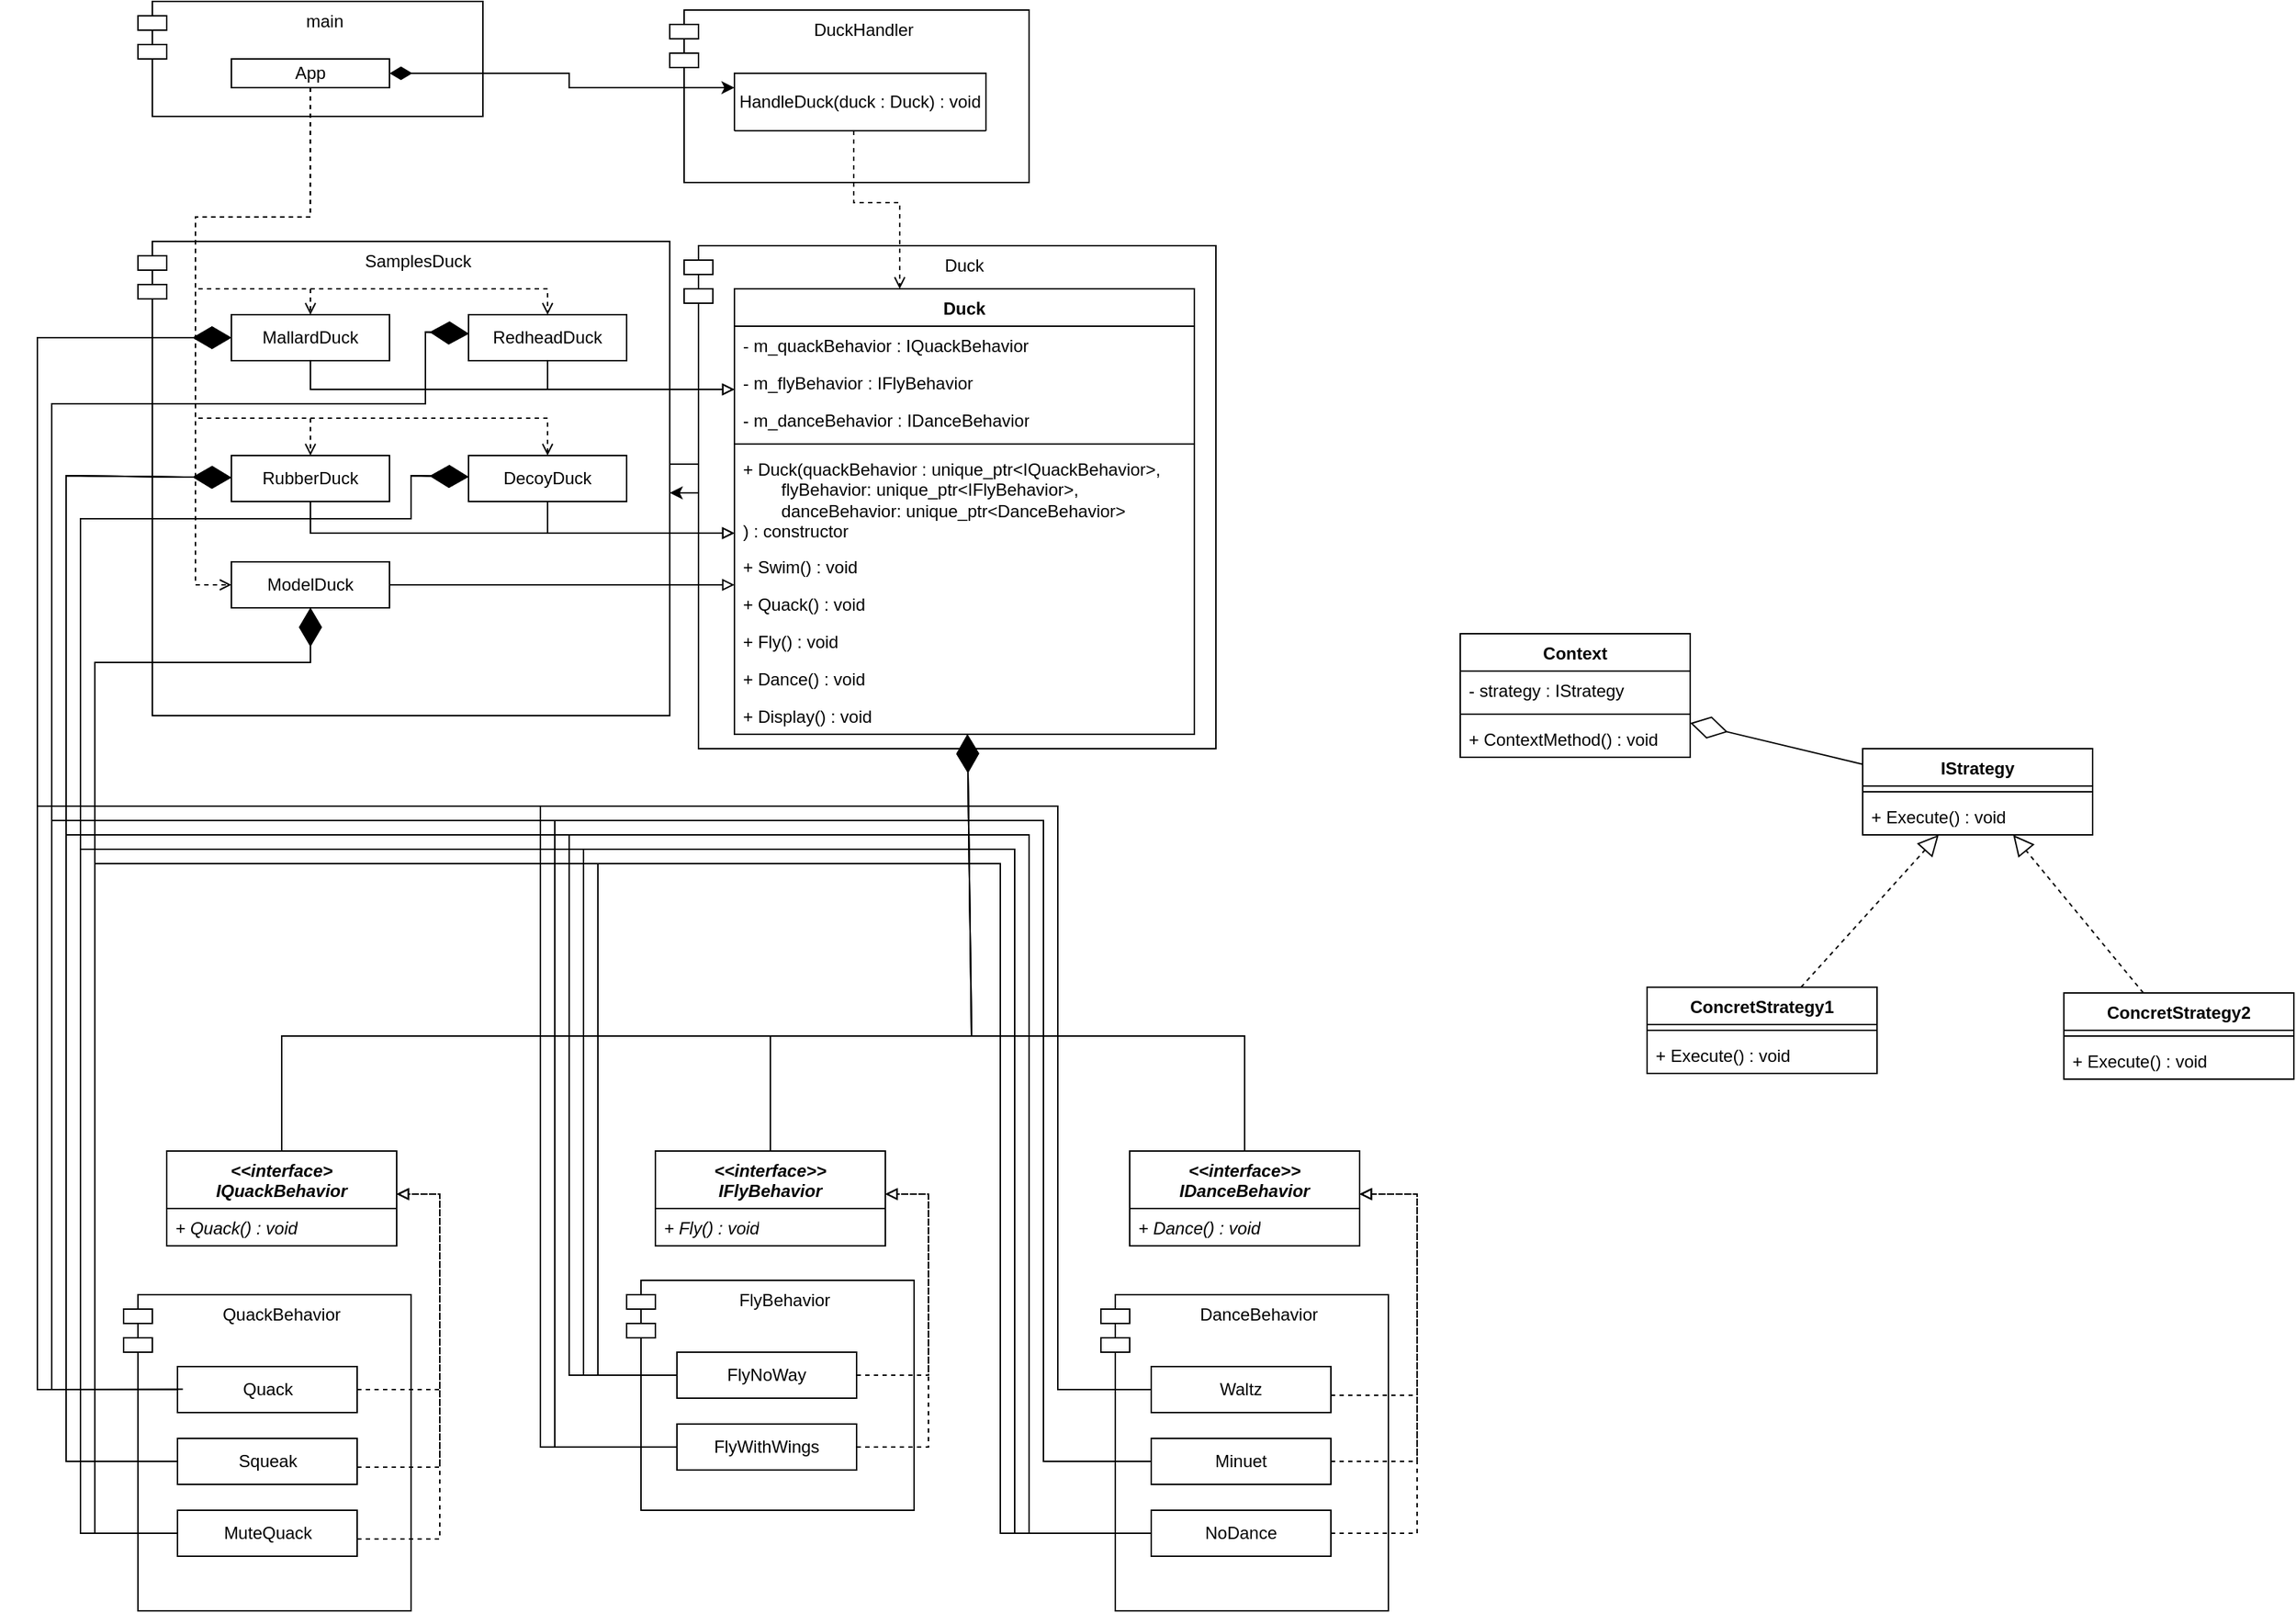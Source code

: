 <mxfile version="24.7.12">
  <diagram id="C5RBs43oDa-KdzZeNtuy" name="Page-1">
    <mxGraphModel dx="2845" dy="1078" grid="1" gridSize="10" guides="1" tooltips="1" connect="1" arrows="1" fold="1" page="1" pageScale="1" pageWidth="827" pageHeight="1169" math="0" shadow="0">
      <root>
        <mxCell id="WIyWlLk6GJQsqaUBKTNV-0" />
        <mxCell id="WIyWlLk6GJQsqaUBKTNV-1" parent="WIyWlLk6GJQsqaUBKTNV-0" />
        <mxCell id="3LsAdrbxMUr_38dIZ2-f-0" value="SamplesDuck" style="shape=module;align=left;spacingLeft=20;align=center;verticalAlign=top;whiteSpace=wrap;html=1;" parent="WIyWlLk6GJQsqaUBKTNV-1" vertex="1">
          <mxGeometry x="40" y="207" width="370" height="330" as="geometry" />
        </mxCell>
        <mxCell id="QlOkIQeldyx6gdsehzbM-0" value="main" style="shape=module;align=left;spacingLeft=20;align=center;verticalAlign=top;whiteSpace=wrap;html=1;" parent="WIyWlLk6GJQsqaUBKTNV-1" vertex="1">
          <mxGeometry x="40" y="40" width="240" height="80" as="geometry" />
        </mxCell>
        <mxCell id="QlOkIQeldyx6gdsehzbM-1" value="App" style="html=1;whiteSpace=wrap;" parent="WIyWlLk6GJQsqaUBKTNV-1" vertex="1">
          <mxGeometry x="105" y="80" width="110" height="20" as="geometry" />
        </mxCell>
        <mxCell id="QlOkIQeldyx6gdsehzbM-2" value="DuckHandler" style="shape=module;align=left;spacingLeft=20;align=center;verticalAlign=top;whiteSpace=wrap;html=1;" parent="WIyWlLk6GJQsqaUBKTNV-1" vertex="1">
          <mxGeometry x="410" y="46" width="250" height="120" as="geometry" />
        </mxCell>
        <mxCell id="QlOkIQeldyx6gdsehzbM-4" value="&lt;span style=&quot;text-align: left;&quot;&gt;HandleDuck(duck : Duck) : void&lt;/span&gt;" style="swimlane;fontStyle=0;childLayout=stackLayout;horizontal=1;startSize=50;fillColor=none;horizontalStack=0;resizeParent=1;resizeParentMax=0;resizeLast=0;collapsible=1;marginBottom=0;whiteSpace=wrap;html=1;" parent="WIyWlLk6GJQsqaUBKTNV-1" vertex="1">
          <mxGeometry x="455" y="90" width="175" height="40" as="geometry" />
        </mxCell>
        <mxCell id="QlOkIQeldyx6gdsehzbM-8" style="edgeStyle=orthogonalEdgeStyle;rounded=0;orthogonalLoop=1;jettySize=auto;html=1;entryX=0;entryY=0.25;entryDx=0;entryDy=0;startArrow=diamondThin;startFill=1;strokeWidth=1;startSize=13;" parent="WIyWlLk6GJQsqaUBKTNV-1" source="QlOkIQeldyx6gdsehzbM-1" target="QlOkIQeldyx6gdsehzbM-4" edge="1">
          <mxGeometry relative="1" as="geometry" />
        </mxCell>
        <mxCell id="QlOkIQeldyx6gdsehzbM-9" value="Duck" style="shape=module;align=left;spacingLeft=20;align=center;verticalAlign=top;whiteSpace=wrap;html=1;" parent="WIyWlLk6GJQsqaUBKTNV-1" vertex="1">
          <mxGeometry x="420" y="210" width="370" height="350" as="geometry" />
        </mxCell>
        <mxCell id="QlOkIQeldyx6gdsehzbM-10" value="Duck" style="swimlane;fontStyle=1;align=center;verticalAlign=top;childLayout=stackLayout;horizontal=1;startSize=26;horizontalStack=0;resizeParent=1;resizeParentMax=0;resizeLast=0;collapsible=1;marginBottom=0;whiteSpace=wrap;html=1;" parent="WIyWlLk6GJQsqaUBKTNV-1" vertex="1">
          <mxGeometry x="455" y="240" width="320" height="310" as="geometry" />
        </mxCell>
        <mxCell id="QlOkIQeldyx6gdsehzbM-11" value="- m_quack&lt;span style=&quot;text-align: center;&quot;&gt;Behavior : IQuackBehavior&lt;/span&gt;" style="text;strokeColor=none;fillColor=none;align=left;verticalAlign=top;spacingLeft=4;spacingRight=4;overflow=hidden;rotatable=0;points=[[0,0.5],[1,0.5]];portConstraint=eastwest;whiteSpace=wrap;html=1;" parent="QlOkIQeldyx6gdsehzbM-10" vertex="1">
          <mxGeometry y="26" width="320" height="26" as="geometry" />
        </mxCell>
        <mxCell id="QlOkIQeldyx6gdsehzbM-21" value="- m_fly&lt;span style=&quot;text-align: center;&quot;&gt;Behavior : IFlyBehavior&lt;/span&gt;" style="text;strokeColor=none;fillColor=none;align=left;verticalAlign=top;spacingLeft=4;spacingRight=4;overflow=hidden;rotatable=0;points=[[0,0.5],[1,0.5]];portConstraint=eastwest;whiteSpace=wrap;html=1;" parent="QlOkIQeldyx6gdsehzbM-10" vertex="1">
          <mxGeometry y="52" width="320" height="26" as="geometry" />
        </mxCell>
        <mxCell id="QlOkIQeldyx6gdsehzbM-22" value="- m_dance&lt;span style=&quot;text-align: center;&quot;&gt;Behavior : IDanceBehavior&lt;/span&gt;" style="text;strokeColor=none;fillColor=none;align=left;verticalAlign=top;spacingLeft=4;spacingRight=4;overflow=hidden;rotatable=0;points=[[0,0.5],[1,0.5]];portConstraint=eastwest;whiteSpace=wrap;html=1;" parent="QlOkIQeldyx6gdsehzbM-10" vertex="1">
          <mxGeometry y="78" width="320" height="26" as="geometry" />
        </mxCell>
        <mxCell id="QlOkIQeldyx6gdsehzbM-12" value="" style="line;strokeWidth=1;fillColor=none;align=left;verticalAlign=middle;spacingTop=-1;spacingLeft=3;spacingRight=3;rotatable=0;labelPosition=right;points=[];portConstraint=eastwest;strokeColor=inherit;" parent="QlOkIQeldyx6gdsehzbM-10" vertex="1">
          <mxGeometry y="104" width="320" height="8" as="geometry" />
        </mxCell>
        <mxCell id="QlOkIQeldyx6gdsehzbM-13" value="+ Duck(quackBehavior : unique_ptr&amp;lt;IQuackBehavior&amp;gt;,&lt;div&gt;&lt;span style=&quot;white-space: pre;&quot;&gt;&#x9;&lt;/span&gt;flyBehavior: unique_ptr&amp;lt;IFlyBehavior&amp;gt;,&lt;br&gt;&lt;/div&gt;&lt;div&gt;&lt;span style=&quot;white-space: pre;&quot;&gt;&#x9;&lt;/span&gt;danceBehavior: unique_ptr&amp;lt;DanceBehavior&amp;gt;&lt;br&gt;&lt;/div&gt;&lt;div&gt;) : constructor&lt;/div&gt;" style="text;strokeColor=none;fillColor=none;align=left;verticalAlign=top;spacingLeft=4;spacingRight=4;overflow=hidden;rotatable=0;points=[[0,0.5],[1,0.5]];portConstraint=eastwest;whiteSpace=wrap;html=1;" parent="QlOkIQeldyx6gdsehzbM-10" vertex="1">
          <mxGeometry y="112" width="320" height="68" as="geometry" />
        </mxCell>
        <mxCell id="QlOkIQeldyx6gdsehzbM-37" value="+ Swim() : void" style="text;strokeColor=none;fillColor=none;align=left;verticalAlign=top;spacingLeft=4;spacingRight=4;overflow=hidden;rotatable=0;points=[[0,0.5],[1,0.5]];portConstraint=eastwest;whiteSpace=wrap;html=1;" parent="QlOkIQeldyx6gdsehzbM-10" vertex="1">
          <mxGeometry y="180" width="320" height="26" as="geometry" />
        </mxCell>
        <mxCell id="QlOkIQeldyx6gdsehzbM-38" value="+ Quack() : void" style="text;strokeColor=none;fillColor=none;align=left;verticalAlign=top;spacingLeft=4;spacingRight=4;overflow=hidden;rotatable=0;points=[[0,0.5],[1,0.5]];portConstraint=eastwest;whiteSpace=wrap;html=1;" parent="QlOkIQeldyx6gdsehzbM-10" vertex="1">
          <mxGeometry y="206" width="320" height="26" as="geometry" />
        </mxCell>
        <mxCell id="QlOkIQeldyx6gdsehzbM-39" value="+ Fly() : void" style="text;strokeColor=none;fillColor=none;align=left;verticalAlign=top;spacingLeft=4;spacingRight=4;overflow=hidden;rotatable=0;points=[[0,0.5],[1,0.5]];portConstraint=eastwest;whiteSpace=wrap;html=1;" parent="QlOkIQeldyx6gdsehzbM-10" vertex="1">
          <mxGeometry y="232" width="320" height="26" as="geometry" />
        </mxCell>
        <mxCell id="QlOkIQeldyx6gdsehzbM-40" value="+ Dance() : void" style="text;strokeColor=none;fillColor=none;align=left;verticalAlign=top;spacingLeft=4;spacingRight=4;overflow=hidden;rotatable=0;points=[[0,0.5],[1,0.5]];portConstraint=eastwest;whiteSpace=wrap;html=1;" parent="QlOkIQeldyx6gdsehzbM-10" vertex="1">
          <mxGeometry y="258" width="320" height="26" as="geometry" />
        </mxCell>
        <mxCell id="lgIc2JTGFsaPqbrekX56-0" value="+ Display() : void" style="text;strokeColor=none;fillColor=none;align=left;verticalAlign=top;spacingLeft=4;spacingRight=4;overflow=hidden;rotatable=0;points=[[0,0.5],[1,0.5]];portConstraint=eastwest;whiteSpace=wrap;html=1;" parent="QlOkIQeldyx6gdsehzbM-10" vertex="1">
          <mxGeometry y="284" width="320" height="26" as="geometry" />
        </mxCell>
        <mxCell id="QlOkIQeldyx6gdsehzbM-15" value="&lt;div&gt;&lt;i&gt;&amp;lt;&amp;lt;interface&amp;gt;&lt;/i&gt;&lt;/div&gt;&lt;i&gt;IQuackBehavior&lt;/i&gt;" style="swimlane;fontStyle=1;align=center;verticalAlign=top;childLayout=stackLayout;horizontal=1;startSize=40;horizontalStack=0;resizeParent=1;resizeParentMax=0;resizeLast=0;collapsible=1;marginBottom=0;whiteSpace=wrap;html=1;" parent="WIyWlLk6GJQsqaUBKTNV-1" vertex="1">
          <mxGeometry x="60" y="840" width="160" height="66" as="geometry" />
        </mxCell>
        <mxCell id="QlOkIQeldyx6gdsehzbM-16" value="&lt;i&gt;+ Quack() : void&lt;/i&gt;" style="text;strokeColor=none;fillColor=none;align=left;verticalAlign=top;spacingLeft=4;spacingRight=4;overflow=hidden;rotatable=0;points=[[0,0.5],[1,0.5]];portConstraint=eastwest;whiteSpace=wrap;html=1;" parent="QlOkIQeldyx6gdsehzbM-15" vertex="1">
          <mxGeometry y="40" width="160" height="26" as="geometry" />
        </mxCell>
        <mxCell id="QlOkIQeldyx6gdsehzbM-17" value="&lt;div&gt;&lt;i&gt;&amp;lt;&amp;lt;interface&amp;gt;&amp;gt;&lt;/i&gt;&lt;/div&gt;&lt;i&gt;IFlyBehavior&lt;/i&gt;" style="swimlane;fontStyle=1;align=center;verticalAlign=top;childLayout=stackLayout;horizontal=1;startSize=40;horizontalStack=0;resizeParent=1;resizeParentMax=0;resizeLast=0;collapsible=1;marginBottom=0;whiteSpace=wrap;html=1;" parent="WIyWlLk6GJQsqaUBKTNV-1" vertex="1">
          <mxGeometry x="400" y="840" width="160" height="66" as="geometry" />
        </mxCell>
        <mxCell id="QlOkIQeldyx6gdsehzbM-18" value="&lt;i&gt;+ Fly() : void&lt;/i&gt;" style="text;strokeColor=none;fillColor=none;align=left;verticalAlign=top;spacingLeft=4;spacingRight=4;overflow=hidden;rotatable=0;points=[[0,0.5],[1,0.5]];portConstraint=eastwest;whiteSpace=wrap;html=1;" parent="QlOkIQeldyx6gdsehzbM-17" vertex="1">
          <mxGeometry y="40" width="160" height="26" as="geometry" />
        </mxCell>
        <mxCell id="QlOkIQeldyx6gdsehzbM-19" value="&lt;div&gt;&lt;i&gt;&amp;lt;&amp;lt;interface&amp;gt;&amp;gt;&lt;/i&gt;&lt;/div&gt;&lt;i&gt;IDance&lt;/i&gt;&lt;i&gt;Behavior&lt;/i&gt;" style="swimlane;fontStyle=1;align=center;verticalAlign=top;childLayout=stackLayout;horizontal=1;startSize=40;horizontalStack=0;resizeParent=1;resizeParentMax=0;resizeLast=0;collapsible=1;marginBottom=0;whiteSpace=wrap;html=1;" parent="WIyWlLk6GJQsqaUBKTNV-1" vertex="1">
          <mxGeometry x="730" y="840" width="160" height="66" as="geometry" />
        </mxCell>
        <mxCell id="QlOkIQeldyx6gdsehzbM-20" value="&lt;i&gt;+ Dance() : void&lt;/i&gt;" style="text;strokeColor=none;fillColor=none;align=left;verticalAlign=top;spacingLeft=4;spacingRight=4;overflow=hidden;rotatable=0;points=[[0,0.5],[1,0.5]];portConstraint=eastwest;whiteSpace=wrap;html=1;" parent="QlOkIQeldyx6gdsehzbM-19" vertex="1">
          <mxGeometry y="40" width="160" height="26" as="geometry" />
        </mxCell>
        <mxCell id="QlOkIQeldyx6gdsehzbM-23" style="edgeStyle=orthogonalEdgeStyle;rounded=0;orthogonalLoop=1;jettySize=auto;html=1;dashed=1;fontFamily=Helvetica;fontSize=13;endArrow=open;endFill=0;" parent="WIyWlLk6GJQsqaUBKTNV-1" source="QlOkIQeldyx6gdsehzbM-4" target="QlOkIQeldyx6gdsehzbM-10" edge="1">
          <mxGeometry relative="1" as="geometry">
            <Array as="points">
              <mxPoint x="538" y="180" />
              <mxPoint x="570" y="180" />
            </Array>
          </mxGeometry>
        </mxCell>
        <mxCell id="QlOkIQeldyx6gdsehzbM-61" style="edgeStyle=orthogonalEdgeStyle;rounded=0;orthogonalLoop=1;jettySize=auto;html=1;endArrow=block;endFill=0;" parent="WIyWlLk6GJQsqaUBKTNV-1" source="QlOkIQeldyx6gdsehzbM-46" target="QlOkIQeldyx6gdsehzbM-10" edge="1">
          <mxGeometry relative="1" as="geometry">
            <mxPoint x="160.029" y="300" as="sourcePoint" />
            <mxPoint x="455" y="320" as="targetPoint" />
            <Array as="points">
              <mxPoint x="160" y="310" />
            </Array>
          </mxGeometry>
        </mxCell>
        <mxCell id="QlOkIQeldyx6gdsehzbM-46" value="MallardDuck" style="html=1;whiteSpace=wrap;" parent="WIyWlLk6GJQsqaUBKTNV-1" vertex="1">
          <mxGeometry x="105" y="258" width="110" height="32" as="geometry" />
        </mxCell>
        <mxCell id="QlOkIQeldyx6gdsehzbM-47" value="RedheadDuck" style="html=1;whiteSpace=wrap;" parent="WIyWlLk6GJQsqaUBKTNV-1" vertex="1">
          <mxGeometry x="270" y="258" width="110" height="32" as="geometry" />
        </mxCell>
        <mxCell id="QlOkIQeldyx6gdsehzbM-48" value="RubberDuck" style="html=1;whiteSpace=wrap;" parent="WIyWlLk6GJQsqaUBKTNV-1" vertex="1">
          <mxGeometry x="105" y="356" width="110" height="32" as="geometry" />
        </mxCell>
        <mxCell id="QlOkIQeldyx6gdsehzbM-49" value="ModelDuck" style="html=1;whiteSpace=wrap;" parent="WIyWlLk6GJQsqaUBKTNV-1" vertex="1">
          <mxGeometry x="105" y="430" width="110" height="32" as="geometry" />
        </mxCell>
        <mxCell id="QlOkIQeldyx6gdsehzbM-50" value="DecoyDuck" style="html=1;whiteSpace=wrap;" parent="WIyWlLk6GJQsqaUBKTNV-1" vertex="1">
          <mxGeometry x="270" y="356" width="110" height="32" as="geometry" />
        </mxCell>
        <mxCell id="QlOkIQeldyx6gdsehzbM-56" style="edgeStyle=orthogonalEdgeStyle;rounded=0;orthogonalLoop=1;jettySize=auto;html=1;dashed=1;fontFamily=Helvetica;fontSize=13;endArrow=open;endFill=0;" parent="WIyWlLk6GJQsqaUBKTNV-1" source="QlOkIQeldyx6gdsehzbM-1" target="QlOkIQeldyx6gdsehzbM-46" edge="1">
          <mxGeometry relative="1" as="geometry">
            <mxPoint x="548" y="152" as="sourcePoint" />
            <mxPoint x="580" y="240" as="targetPoint" />
            <Array as="points">
              <mxPoint x="160" y="190" />
              <mxPoint x="80" y="190" />
              <mxPoint x="80" y="240" />
              <mxPoint x="160" y="240" />
            </Array>
          </mxGeometry>
        </mxCell>
        <mxCell id="QlOkIQeldyx6gdsehzbM-57" style="edgeStyle=orthogonalEdgeStyle;rounded=0;orthogonalLoop=1;jettySize=auto;html=1;dashed=1;fontFamily=Helvetica;fontSize=13;endArrow=open;endFill=0;" parent="WIyWlLk6GJQsqaUBKTNV-1" source="QlOkIQeldyx6gdsehzbM-1" target="QlOkIQeldyx6gdsehzbM-47" edge="1">
          <mxGeometry relative="1" as="geometry">
            <mxPoint x="182" y="110" as="sourcePoint" />
            <mxPoint x="170" y="268" as="targetPoint" />
            <Array as="points">
              <mxPoint x="160" y="190" />
              <mxPoint x="80" y="190" />
              <mxPoint x="80" y="240" />
              <mxPoint x="325" y="240" />
            </Array>
          </mxGeometry>
        </mxCell>
        <mxCell id="QlOkIQeldyx6gdsehzbM-58" style="edgeStyle=orthogonalEdgeStyle;rounded=0;orthogonalLoop=1;jettySize=auto;html=1;dashed=1;fontFamily=Helvetica;fontSize=13;endArrow=open;endFill=0;" parent="WIyWlLk6GJQsqaUBKTNV-1" target="QlOkIQeldyx6gdsehzbM-50" edge="1">
          <mxGeometry relative="1" as="geometry">
            <mxPoint x="159.97" y="100" as="sourcePoint" />
            <mxPoint x="324.97" y="258" as="targetPoint" />
            <Array as="points">
              <mxPoint x="160" y="190" />
              <mxPoint x="80" y="190" />
              <mxPoint x="80" y="330" />
              <mxPoint x="325" y="330" />
            </Array>
          </mxGeometry>
        </mxCell>
        <mxCell id="QlOkIQeldyx6gdsehzbM-59" style="edgeStyle=orthogonalEdgeStyle;rounded=0;orthogonalLoop=1;jettySize=auto;html=1;dashed=1;fontFamily=Helvetica;fontSize=13;endArrow=open;endFill=0;" parent="WIyWlLk6GJQsqaUBKTNV-1" target="QlOkIQeldyx6gdsehzbM-48" edge="1">
          <mxGeometry relative="1" as="geometry">
            <mxPoint x="159.94" y="100" as="sourcePoint" />
            <mxPoint x="324.97" y="370" as="targetPoint" />
            <Array as="points">
              <mxPoint x="160" y="190" />
              <mxPoint x="80" y="190" />
              <mxPoint x="80" y="330" />
              <mxPoint x="160" y="330" />
            </Array>
          </mxGeometry>
        </mxCell>
        <mxCell id="QlOkIQeldyx6gdsehzbM-60" style="edgeStyle=orthogonalEdgeStyle;rounded=0;orthogonalLoop=1;jettySize=auto;html=1;dashed=1;fontFamily=Helvetica;fontSize=13;endArrow=open;endFill=0;" parent="WIyWlLk6GJQsqaUBKTNV-1" target="QlOkIQeldyx6gdsehzbM-49" edge="1">
          <mxGeometry relative="1" as="geometry">
            <mxPoint x="159.94" y="100" as="sourcePoint" />
            <mxPoint x="324.97" y="370" as="targetPoint" />
            <Array as="points">
              <mxPoint x="160" y="190" />
              <mxPoint x="80" y="190" />
              <mxPoint x="80" y="446" />
            </Array>
          </mxGeometry>
        </mxCell>
        <mxCell id="QlOkIQeldyx6gdsehzbM-63" style="edgeStyle=orthogonalEdgeStyle;rounded=0;orthogonalLoop=1;jettySize=auto;html=1;endArrow=block;endFill=0;" parent="WIyWlLk6GJQsqaUBKTNV-1" source="QlOkIQeldyx6gdsehzbM-47" target="QlOkIQeldyx6gdsehzbM-10" edge="1">
          <mxGeometry relative="1" as="geometry">
            <mxPoint x="160" y="290" as="sourcePoint" />
            <mxPoint x="455" y="420" as="targetPoint" />
            <Array as="points">
              <mxPoint x="325" y="310" />
            </Array>
          </mxGeometry>
        </mxCell>
        <mxCell id="QlOkIQeldyx6gdsehzbM-64" style="edgeStyle=orthogonalEdgeStyle;rounded=0;orthogonalLoop=1;jettySize=auto;html=1;endArrow=block;endFill=0;" parent="WIyWlLk6GJQsqaUBKTNV-1" source="QlOkIQeldyx6gdsehzbM-48" target="QlOkIQeldyx6gdsehzbM-10" edge="1">
          <mxGeometry relative="1" as="geometry">
            <mxPoint x="325" y="290" as="sourcePoint" />
            <mxPoint x="455" y="420" as="targetPoint" />
            <Array as="points">
              <mxPoint x="160" y="410" />
            </Array>
          </mxGeometry>
        </mxCell>
        <mxCell id="QlOkIQeldyx6gdsehzbM-65" style="edgeStyle=orthogonalEdgeStyle;rounded=0;orthogonalLoop=1;jettySize=auto;html=1;endArrow=block;endFill=0;" parent="WIyWlLk6GJQsqaUBKTNV-1" source="QlOkIQeldyx6gdsehzbM-50" target="QlOkIQeldyx6gdsehzbM-10" edge="1">
          <mxGeometry relative="1" as="geometry">
            <mxPoint x="160" y="402" as="sourcePoint" />
            <mxPoint x="455" y="420" as="targetPoint" />
            <Array as="points">
              <mxPoint x="325" y="410" />
            </Array>
          </mxGeometry>
        </mxCell>
        <mxCell id="QlOkIQeldyx6gdsehzbM-66" style="edgeStyle=orthogonalEdgeStyle;rounded=0;orthogonalLoop=1;jettySize=auto;html=1;endArrow=block;endFill=0;" parent="WIyWlLk6GJQsqaUBKTNV-1" source="QlOkIQeldyx6gdsehzbM-49" target="QlOkIQeldyx6gdsehzbM-10" edge="1">
          <mxGeometry relative="1" as="geometry">
            <mxPoint x="170" y="412" as="sourcePoint" />
            <mxPoint x="465" y="430" as="targetPoint" />
            <Array as="points">
              <mxPoint x="330" y="446" />
              <mxPoint x="330" y="446" />
            </Array>
          </mxGeometry>
        </mxCell>
        <mxCell id="QlOkIQeldyx6gdsehzbM-67" value="QuaсkBehavior" style="shape=module;align=left;spacingLeft=20;align=center;verticalAlign=top;whiteSpace=wrap;html=1;" parent="WIyWlLk6GJQsqaUBKTNV-1" vertex="1">
          <mxGeometry x="30" y="940" width="200" height="220" as="geometry" />
        </mxCell>
        <mxCell id="QlOkIQeldyx6gdsehzbM-68" value="Quaсk" style="html=1;whiteSpace=wrap;" parent="WIyWlLk6GJQsqaUBKTNV-1" vertex="1">
          <mxGeometry x="67.5" y="990" width="125" height="32" as="geometry" />
        </mxCell>
        <mxCell id="QlOkIQeldyx6gdsehzbM-69" value="Squeak" style="html=1;whiteSpace=wrap;" parent="WIyWlLk6GJQsqaUBKTNV-1" vertex="1">
          <mxGeometry x="67.5" y="1040" width="125" height="32" as="geometry" />
        </mxCell>
        <mxCell id="QlOkIQeldyx6gdsehzbM-70" value="MuteQuack" style="html=1;whiteSpace=wrap;" parent="WIyWlLk6GJQsqaUBKTNV-1" vertex="1">
          <mxGeometry x="67.5" y="1090" width="125" height="32" as="geometry" />
        </mxCell>
        <mxCell id="QlOkIQeldyx6gdsehzbM-71" value="FlyBehavior" style="shape=module;align=left;spacingLeft=20;align=center;verticalAlign=top;whiteSpace=wrap;html=1;" parent="WIyWlLk6GJQsqaUBKTNV-1" vertex="1">
          <mxGeometry x="380" y="930" width="200" height="160" as="geometry" />
        </mxCell>
        <mxCell id="QlOkIQeldyx6gdsehzbM-72" value="FlyNoWay" style="html=1;whiteSpace=wrap;" parent="WIyWlLk6GJQsqaUBKTNV-1" vertex="1">
          <mxGeometry x="415" y="980" width="125" height="32" as="geometry" />
        </mxCell>
        <mxCell id="QlOkIQeldyx6gdsehzbM-73" value="FlyWithWings" style="html=1;whiteSpace=wrap;" parent="WIyWlLk6GJQsqaUBKTNV-1" vertex="1">
          <mxGeometry x="415" y="1030" width="125" height="32" as="geometry" />
        </mxCell>
        <mxCell id="QlOkIQeldyx6gdsehzbM-75" value="DanceBehavior" style="shape=module;align=left;spacingLeft=20;align=center;verticalAlign=top;whiteSpace=wrap;html=1;" parent="WIyWlLk6GJQsqaUBKTNV-1" vertex="1">
          <mxGeometry x="710" y="940" width="200" height="220" as="geometry" />
        </mxCell>
        <mxCell id="QlOkIQeldyx6gdsehzbM-76" value="Waltz" style="html=1;whiteSpace=wrap;" parent="WIyWlLk6GJQsqaUBKTNV-1" vertex="1">
          <mxGeometry x="745" y="990" width="125" height="32" as="geometry" />
        </mxCell>
        <mxCell id="QlOkIQeldyx6gdsehzbM-77" value="Minuet" style="html=1;whiteSpace=wrap;" parent="WIyWlLk6GJQsqaUBKTNV-1" vertex="1">
          <mxGeometry x="745" y="1040" width="125" height="32" as="geometry" />
        </mxCell>
        <mxCell id="QlOkIQeldyx6gdsehzbM-78" value="NoDance" style="html=1;whiteSpace=wrap;" parent="WIyWlLk6GJQsqaUBKTNV-1" vertex="1">
          <mxGeometry x="745" y="1090" width="125" height="32" as="geometry" />
        </mxCell>
        <mxCell id="QlOkIQeldyx6gdsehzbM-79" style="edgeStyle=orthogonalEdgeStyle;rounded=0;orthogonalLoop=1;jettySize=auto;html=1;endArrow=block;endFill=0;dashed=1;" parent="WIyWlLk6GJQsqaUBKTNV-1" source="QlOkIQeldyx6gdsehzbM-68" target="QlOkIQeldyx6gdsehzbM-15" edge="1">
          <mxGeometry relative="1" as="geometry">
            <mxPoint x="199.96" y="829" as="sourcePoint" />
            <mxPoint x="130.003" y="809" as="targetPoint" />
            <Array as="points">
              <mxPoint x="250" y="1006" />
              <mxPoint x="250" y="870" />
            </Array>
          </mxGeometry>
        </mxCell>
        <mxCell id="QlOkIQeldyx6gdsehzbM-80" style="edgeStyle=orthogonalEdgeStyle;rounded=0;orthogonalLoop=1;jettySize=auto;html=1;endArrow=block;endFill=0;dashed=1;" parent="WIyWlLk6GJQsqaUBKTNV-1" source="QlOkIQeldyx6gdsehzbM-69" target="QlOkIQeldyx6gdsehzbM-15" edge="1">
          <mxGeometry relative="1" as="geometry">
            <mxPoint x="192.5" y="1033" as="sourcePoint" />
            <mxPoint x="219.5" y="900" as="targetPoint" />
            <Array as="points">
              <mxPoint x="250" y="1060" />
              <mxPoint x="250" y="870" />
            </Array>
          </mxGeometry>
        </mxCell>
        <mxCell id="QlOkIQeldyx6gdsehzbM-81" style="edgeStyle=orthogonalEdgeStyle;rounded=0;orthogonalLoop=1;jettySize=auto;html=1;endArrow=block;endFill=0;dashed=1;" parent="WIyWlLk6GJQsqaUBKTNV-1" source="QlOkIQeldyx6gdsehzbM-70" target="QlOkIQeldyx6gdsehzbM-15" edge="1">
          <mxGeometry relative="1" as="geometry">
            <mxPoint x="192.5" y="1060" as="sourcePoint" />
            <mxPoint x="219.5" y="870" as="targetPoint" />
            <Array as="points">
              <mxPoint x="250" y="1110" />
              <mxPoint x="250" y="870" />
            </Array>
          </mxGeometry>
        </mxCell>
        <mxCell id="QlOkIQeldyx6gdsehzbM-84" style="edgeStyle=orthogonalEdgeStyle;rounded=0;orthogonalLoop=1;jettySize=auto;html=1;endArrow=block;endFill=0;dashed=1;" parent="WIyWlLk6GJQsqaUBKTNV-1" source="QlOkIQeldyx6gdsehzbM-72" target="QlOkIQeldyx6gdsehzbM-17" edge="1">
          <mxGeometry relative="1" as="geometry">
            <mxPoint x="530" y="1112" as="sourcePoint" />
            <mxPoint x="557" y="872" as="targetPoint" />
            <Array as="points">
              <mxPoint x="590" y="996" />
              <mxPoint x="590" y="870" />
            </Array>
          </mxGeometry>
        </mxCell>
        <mxCell id="QlOkIQeldyx6gdsehzbM-85" style="edgeStyle=orthogonalEdgeStyle;rounded=0;orthogonalLoop=1;jettySize=auto;html=1;endArrow=block;endFill=0;dashed=1;" parent="WIyWlLk6GJQsqaUBKTNV-1" source="QlOkIQeldyx6gdsehzbM-73" target="QlOkIQeldyx6gdsehzbM-17" edge="1">
          <mxGeometry relative="1" as="geometry">
            <mxPoint x="550" y="1020" as="sourcePoint" />
            <mxPoint x="570" y="896" as="targetPoint" />
            <Array as="points">
              <mxPoint x="590" y="1046" />
              <mxPoint x="590" y="870" />
            </Array>
          </mxGeometry>
        </mxCell>
        <mxCell id="QlOkIQeldyx6gdsehzbM-86" style="edgeStyle=orthogonalEdgeStyle;rounded=0;orthogonalLoop=1;jettySize=auto;html=1;endArrow=block;endFill=0;dashed=1;" parent="WIyWlLk6GJQsqaUBKTNV-1" source="QlOkIQeldyx6gdsehzbM-76" target="QlOkIQeldyx6gdsehzbM-19" edge="1">
          <mxGeometry relative="1" as="geometry">
            <mxPoint x="880" y="1056" as="sourcePoint" />
            <mxPoint x="900" y="880" as="targetPoint" />
            <Array as="points">
              <mxPoint x="930" y="1010" />
              <mxPoint x="930" y="870" />
            </Array>
          </mxGeometry>
        </mxCell>
        <mxCell id="QlOkIQeldyx6gdsehzbM-87" style="edgeStyle=orthogonalEdgeStyle;rounded=0;orthogonalLoop=1;jettySize=auto;html=1;endArrow=block;endFill=0;dashed=1;" parent="WIyWlLk6GJQsqaUBKTNV-1" source="QlOkIQeldyx6gdsehzbM-77" target="QlOkIQeldyx6gdsehzbM-19" edge="1">
          <mxGeometry relative="1" as="geometry">
            <mxPoint x="870" y="1010" as="sourcePoint" />
            <mxPoint x="890" y="870" as="targetPoint" />
            <Array as="points">
              <mxPoint x="930" y="1056" />
              <mxPoint x="930" y="870" />
            </Array>
          </mxGeometry>
        </mxCell>
        <mxCell id="QlOkIQeldyx6gdsehzbM-88" style="edgeStyle=orthogonalEdgeStyle;rounded=0;orthogonalLoop=1;jettySize=auto;html=1;endArrow=block;endFill=0;dashed=1;" parent="WIyWlLk6GJQsqaUBKTNV-1" source="QlOkIQeldyx6gdsehzbM-78" target="QlOkIQeldyx6gdsehzbM-19" edge="1">
          <mxGeometry relative="1" as="geometry">
            <mxPoint x="870" y="1056" as="sourcePoint" />
            <mxPoint x="890" y="870" as="targetPoint" />
            <Array as="points">
              <mxPoint x="930" y="1106" />
              <mxPoint x="930" y="870" />
            </Array>
          </mxGeometry>
        </mxCell>
        <mxCell id="GKwYQtxnHV8pZm3PlArQ-5" value="IStrategy" style="swimlane;fontStyle=1;align=center;verticalAlign=top;childLayout=stackLayout;horizontal=1;startSize=26;horizontalStack=0;resizeParent=1;resizeParentMax=0;resizeLast=0;collapsible=1;marginBottom=0;whiteSpace=wrap;html=1;" parent="WIyWlLk6GJQsqaUBKTNV-1" vertex="1">
          <mxGeometry x="1240" y="560" width="160" height="60" as="geometry" />
        </mxCell>
        <mxCell id="GKwYQtxnHV8pZm3PlArQ-7" value="" style="line;strokeWidth=1;fillColor=none;align=left;verticalAlign=middle;spacingTop=-1;spacingLeft=3;spacingRight=3;rotatable=0;labelPosition=right;points=[];portConstraint=eastwest;strokeColor=inherit;" parent="GKwYQtxnHV8pZm3PlArQ-5" vertex="1">
          <mxGeometry y="26" width="160" height="8" as="geometry" />
        </mxCell>
        <mxCell id="GKwYQtxnHV8pZm3PlArQ-8" value="+ Execute() : void" style="text;strokeColor=none;fillColor=none;align=left;verticalAlign=top;spacingLeft=4;spacingRight=4;overflow=hidden;rotatable=0;points=[[0,0.5],[1,0.5]];portConstraint=eastwest;whiteSpace=wrap;html=1;" parent="GKwYQtxnHV8pZm3PlArQ-5" vertex="1">
          <mxGeometry y="34" width="160" height="26" as="geometry" />
        </mxCell>
        <mxCell id="GKwYQtxnHV8pZm3PlArQ-9" value="ConcretStrategy1" style="swimlane;fontStyle=1;align=center;verticalAlign=top;childLayout=stackLayout;horizontal=1;startSize=26;horizontalStack=0;resizeParent=1;resizeParentMax=0;resizeLast=0;collapsible=1;marginBottom=0;whiteSpace=wrap;html=1;" parent="WIyWlLk6GJQsqaUBKTNV-1" vertex="1">
          <mxGeometry x="1090" y="726" width="160" height="60" as="geometry" />
        </mxCell>
        <mxCell id="GKwYQtxnHV8pZm3PlArQ-11" value="" style="line;strokeWidth=1;fillColor=none;align=left;verticalAlign=middle;spacingTop=-1;spacingLeft=3;spacingRight=3;rotatable=0;labelPosition=right;points=[];portConstraint=eastwest;strokeColor=inherit;" parent="GKwYQtxnHV8pZm3PlArQ-9" vertex="1">
          <mxGeometry y="26" width="160" height="8" as="geometry" />
        </mxCell>
        <mxCell id="GKwYQtxnHV8pZm3PlArQ-12" value="+ Execute() : void" style="text;strokeColor=none;fillColor=none;align=left;verticalAlign=top;spacingLeft=4;spacingRight=4;overflow=hidden;rotatable=0;points=[[0,0.5],[1,0.5]];portConstraint=eastwest;whiteSpace=wrap;html=1;" parent="GKwYQtxnHV8pZm3PlArQ-9" vertex="1">
          <mxGeometry y="34" width="160" height="26" as="geometry" />
        </mxCell>
        <mxCell id="GKwYQtxnHV8pZm3PlArQ-13" value="ConcretStrategy2" style="swimlane;fontStyle=1;align=center;verticalAlign=top;childLayout=stackLayout;horizontal=1;startSize=26;horizontalStack=0;resizeParent=1;resizeParentMax=0;resizeLast=0;collapsible=1;marginBottom=0;whiteSpace=wrap;html=1;" parent="WIyWlLk6GJQsqaUBKTNV-1" vertex="1">
          <mxGeometry x="1380" y="730" width="160" height="60" as="geometry" />
        </mxCell>
        <mxCell id="GKwYQtxnHV8pZm3PlArQ-15" value="" style="line;strokeWidth=1;fillColor=none;align=left;verticalAlign=middle;spacingTop=-1;spacingLeft=3;spacingRight=3;rotatable=0;labelPosition=right;points=[];portConstraint=eastwest;strokeColor=inherit;" parent="GKwYQtxnHV8pZm3PlArQ-13" vertex="1">
          <mxGeometry y="26" width="160" height="8" as="geometry" />
        </mxCell>
        <mxCell id="GKwYQtxnHV8pZm3PlArQ-16" value="+ Execute() : void" style="text;strokeColor=none;fillColor=none;align=left;verticalAlign=top;spacingLeft=4;spacingRight=4;overflow=hidden;rotatable=0;points=[[0,0.5],[1,0.5]];portConstraint=eastwest;whiteSpace=wrap;html=1;" parent="GKwYQtxnHV8pZm3PlArQ-13" vertex="1">
          <mxGeometry y="34" width="160" height="26" as="geometry" />
        </mxCell>
        <mxCell id="GKwYQtxnHV8pZm3PlArQ-18" value="" style="endArrow=block;dashed=1;endFill=0;endSize=12;html=1;rounded=0;" parent="WIyWlLk6GJQsqaUBKTNV-1" source="GKwYQtxnHV8pZm3PlArQ-9" target="GKwYQtxnHV8pZm3PlArQ-5" edge="1">
          <mxGeometry width="160" relative="1" as="geometry">
            <mxPoint x="1240" y="720" as="sourcePoint" />
            <mxPoint x="1400" y="720" as="targetPoint" />
          </mxGeometry>
        </mxCell>
        <mxCell id="GKwYQtxnHV8pZm3PlArQ-19" value="" style="endArrow=block;dashed=1;endFill=0;endSize=12;html=1;rounded=0;" parent="WIyWlLk6GJQsqaUBKTNV-1" source="GKwYQtxnHV8pZm3PlArQ-13" target="GKwYQtxnHV8pZm3PlArQ-5" edge="1">
          <mxGeometry width="160" relative="1" as="geometry">
            <mxPoint x="1240" y="720" as="sourcePoint" />
            <mxPoint x="1400" y="720" as="targetPoint" />
          </mxGeometry>
        </mxCell>
        <mxCell id="GKwYQtxnHV8pZm3PlArQ-20" value="Context" style="swimlane;fontStyle=1;align=center;verticalAlign=top;childLayout=stackLayout;horizontal=1;startSize=26;horizontalStack=0;resizeParent=1;resizeParentMax=0;resizeLast=0;collapsible=1;marginBottom=0;whiteSpace=wrap;html=1;" parent="WIyWlLk6GJQsqaUBKTNV-1" vertex="1">
          <mxGeometry x="960" y="480" width="160" height="86" as="geometry" />
        </mxCell>
        <mxCell id="GKwYQtxnHV8pZm3PlArQ-21" value="- strategy : IStrategy" style="text;strokeColor=none;fillColor=none;align=left;verticalAlign=top;spacingLeft=4;spacingRight=4;overflow=hidden;rotatable=0;points=[[0,0.5],[1,0.5]];portConstraint=eastwest;whiteSpace=wrap;html=1;" parent="GKwYQtxnHV8pZm3PlArQ-20" vertex="1">
          <mxGeometry y="26" width="160" height="26" as="geometry" />
        </mxCell>
        <mxCell id="GKwYQtxnHV8pZm3PlArQ-22" value="" style="line;strokeWidth=1;fillColor=none;align=left;verticalAlign=middle;spacingTop=-1;spacingLeft=3;spacingRight=3;rotatable=0;labelPosition=right;points=[];portConstraint=eastwest;strokeColor=inherit;" parent="GKwYQtxnHV8pZm3PlArQ-20" vertex="1">
          <mxGeometry y="52" width="160" height="8" as="geometry" />
        </mxCell>
        <mxCell id="GKwYQtxnHV8pZm3PlArQ-25" value="+ ContextMethod() : void" style="text;strokeColor=none;fillColor=none;align=left;verticalAlign=top;spacingLeft=4;spacingRight=4;overflow=hidden;rotatable=0;points=[[0,0.5],[1,0.5]];portConstraint=eastwest;whiteSpace=wrap;html=1;" parent="GKwYQtxnHV8pZm3PlArQ-20" vertex="1">
          <mxGeometry y="60" width="160" height="26" as="geometry" />
        </mxCell>
        <mxCell id="GKwYQtxnHV8pZm3PlArQ-24" value="" style="endArrow=diamondThin;endFill=0;endSize=24;html=1;rounded=0;" parent="WIyWlLk6GJQsqaUBKTNV-1" source="GKwYQtxnHV8pZm3PlArQ-5" target="GKwYQtxnHV8pZm3PlArQ-20" edge="1">
          <mxGeometry width="160" relative="1" as="geometry">
            <mxPoint x="1100" y="510" as="sourcePoint" />
            <mxPoint x="1260" y="510" as="targetPoint" />
          </mxGeometry>
        </mxCell>
        <mxCell id="GKwYQtxnHV8pZm3PlArQ-26" value="" style="endArrow=diamondThin;endFill=1;endSize=24;html=1;rounded=0;" parent="WIyWlLk6GJQsqaUBKTNV-1" source="QlOkIQeldyx6gdsehzbM-68" target="QlOkIQeldyx6gdsehzbM-46" edge="1">
          <mxGeometry width="160" relative="1" as="geometry">
            <mxPoint x="330" y="770" as="sourcePoint" />
            <mxPoint x="10" y="430" as="targetPoint" />
            <Array as="points">
              <mxPoint x="-30" y="1006" />
              <mxPoint x="-30" y="274" />
            </Array>
          </mxGeometry>
        </mxCell>
        <mxCell id="GKwYQtxnHV8pZm3PlArQ-27" style="edgeStyle=orthogonalEdgeStyle;rounded=0;orthogonalLoop=1;jettySize=auto;html=1;" parent="WIyWlLk6GJQsqaUBKTNV-1" source="3LsAdrbxMUr_38dIZ2-f-0" target="3LsAdrbxMUr_38dIZ2-f-0" edge="1">
          <mxGeometry relative="1" as="geometry" />
        </mxCell>
        <mxCell id="GKwYQtxnHV8pZm3PlArQ-29" value="" style="endArrow=diamondThin;endFill=1;endSize=24;html=1;rounded=0;" parent="WIyWlLk6GJQsqaUBKTNV-1" source="QlOkIQeldyx6gdsehzbM-73" target="QlOkIQeldyx6gdsehzbM-46" edge="1">
          <mxGeometry width="160" relative="1" as="geometry">
            <mxPoint x="350" y="1040" as="sourcePoint" />
            <mxPoint x="85" y="280" as="targetPoint" />
            <Array as="points">
              <mxPoint x="320" y="1046" />
              <mxPoint x="320" y="600" />
              <mxPoint x="-30" y="600" />
              <mxPoint x="-30" y="274" />
            </Array>
          </mxGeometry>
        </mxCell>
        <mxCell id="GKwYQtxnHV8pZm3PlArQ-30" value="" style="endArrow=diamondThin;endFill=1;endSize=24;html=1;rounded=0;entryX=0;entryY=0.5;entryDx=0;entryDy=0;" parent="WIyWlLk6GJQsqaUBKTNV-1" source="QlOkIQeldyx6gdsehzbM-76" target="QlOkIQeldyx6gdsehzbM-46" edge="1">
          <mxGeometry width="160" relative="1" as="geometry">
            <mxPoint x="400" y="1040" as="sourcePoint" />
            <mxPoint x="90" y="268" as="targetPoint" />
            <Array as="points">
              <mxPoint x="680" y="1006" />
              <mxPoint x="680" y="600" />
              <mxPoint x="-30" y="600" />
              <mxPoint x="-30" y="274" />
            </Array>
          </mxGeometry>
        </mxCell>
        <mxCell id="GKwYQtxnHV8pZm3PlArQ-33" value="" style="endArrow=diamondThin;endFill=1;endSize=24;html=1;rounded=0;exitX=0.03;exitY=0.491;exitDx=0;exitDy=0;exitPerimeter=0;" parent="WIyWlLk6GJQsqaUBKTNV-1" source="QlOkIQeldyx6gdsehzbM-68" target="QlOkIQeldyx6gdsehzbM-47" edge="1">
          <mxGeometry width="160" relative="1" as="geometry">
            <mxPoint x="68" y="1002" as="sourcePoint" />
            <mxPoint x="270" y="270" as="targetPoint" />
            <Array as="points">
              <mxPoint x="-20" y="1006" />
              <mxPoint x="-20" y="320" />
              <mxPoint x="240" y="320" />
              <mxPoint x="240" y="270" />
            </Array>
          </mxGeometry>
        </mxCell>
        <mxCell id="GKwYQtxnHV8pZm3PlArQ-35" value="" style="endArrow=diamondThin;endFill=1;endSize=24;html=1;rounded=0;" parent="WIyWlLk6GJQsqaUBKTNV-1" source="QlOkIQeldyx6gdsehzbM-73" target="QlOkIQeldyx6gdsehzbM-47" edge="1">
          <mxGeometry width="160" relative="1" as="geometry">
            <mxPoint x="78" y="1012" as="sourcePoint" />
            <mxPoint x="280" y="281" as="targetPoint" />
            <Array as="points">
              <mxPoint x="330" y="1046" />
              <mxPoint x="330" y="610" />
              <mxPoint x="-20" y="610" />
              <mxPoint x="-20" y="320" />
              <mxPoint x="240" y="320" />
              <mxPoint x="240" y="270" />
            </Array>
          </mxGeometry>
        </mxCell>
        <mxCell id="GKwYQtxnHV8pZm3PlArQ-36" value="" style="endArrow=diamondThin;endFill=1;endSize=24;html=1;rounded=0;" parent="WIyWlLk6GJQsqaUBKTNV-1" source="QlOkIQeldyx6gdsehzbM-77" edge="1">
          <mxGeometry width="160" relative="1" as="geometry">
            <mxPoint x="415" y="1048" as="sourcePoint" />
            <mxPoint x="270" y="271" as="targetPoint" />
            <Array as="points">
              <mxPoint x="670" y="1056" />
              <mxPoint x="670" y="610" />
              <mxPoint x="-20" y="610" />
              <mxPoint x="-20" y="320" />
              <mxPoint x="240" y="320" />
              <mxPoint x="240" y="270" />
            </Array>
          </mxGeometry>
        </mxCell>
        <mxCell id="GKwYQtxnHV8pZm3PlArQ-37" value="" style="endArrow=diamondThin;endFill=1;endSize=24;html=1;rounded=0;" parent="WIyWlLk6GJQsqaUBKTNV-1" source="QlOkIQeldyx6gdsehzbM-78" target="QlOkIQeldyx6gdsehzbM-48" edge="1">
          <mxGeometry width="160" relative="1" as="geometry">
            <mxPoint x="745" y="1102" as="sourcePoint" />
            <mxPoint x="105" y="370" as="targetPoint" />
            <Array as="points">
              <mxPoint x="660" y="1106" />
              <mxPoint x="660" y="620" />
              <mxPoint x="-10" y="620" />
              <mxPoint x="-10" y="370" />
            </Array>
          </mxGeometry>
        </mxCell>
        <mxCell id="GKwYQtxnHV8pZm3PlArQ-38" value="" style="endArrow=diamondThin;endFill=1;endSize=24;html=1;rounded=0;" parent="WIyWlLk6GJQsqaUBKTNV-1" source="QlOkIQeldyx6gdsehzbM-69" target="QlOkIQeldyx6gdsehzbM-48" edge="1">
          <mxGeometry width="160" relative="1" as="geometry">
            <mxPoint x="290" y="1040" as="sourcePoint" />
            <mxPoint x="105" y="371" as="targetPoint" />
            <Array as="points">
              <mxPoint x="-10" y="1056" />
              <mxPoint x="-10" y="370" />
            </Array>
          </mxGeometry>
        </mxCell>
        <mxCell id="GKwYQtxnHV8pZm3PlArQ-39" value="" style="endArrow=diamondThin;endFill=1;endSize=24;html=1;rounded=0;" parent="WIyWlLk6GJQsqaUBKTNV-1" source="QlOkIQeldyx6gdsehzbM-72" target="QlOkIQeldyx6gdsehzbM-48" edge="1">
          <mxGeometry width="160" relative="1" as="geometry">
            <mxPoint x="745" y="1106" as="sourcePoint" />
            <mxPoint x="105" y="371" as="targetPoint" />
            <Array as="points">
              <mxPoint x="340" y="996" />
              <mxPoint x="340" y="620" />
              <mxPoint x="-10" y="620" />
              <mxPoint x="-10" y="370" />
            </Array>
          </mxGeometry>
        </mxCell>
        <mxCell id="NKRjvTlO_0NrSza_AgDe-0" value="" style="endArrow=diamondThin;endFill=1;endSize=24;html=1;rounded=0;" edge="1" parent="WIyWlLk6GJQsqaUBKTNV-1" source="QlOkIQeldyx6gdsehzbM-15" target="QlOkIQeldyx6gdsehzbM-10">
          <mxGeometry width="160" relative="1" as="geometry">
            <mxPoint x="410" y="640" as="sourcePoint" />
            <mxPoint x="570" y="640" as="targetPoint" />
            <Array as="points">
              <mxPoint x="140" y="760" />
              <mxPoint x="620" y="760" />
            </Array>
          </mxGeometry>
        </mxCell>
        <mxCell id="NKRjvTlO_0NrSza_AgDe-1" value="" style="endArrow=diamondThin;endFill=1;endSize=24;html=1;rounded=0;" edge="1" parent="WIyWlLk6GJQsqaUBKTNV-1" source="QlOkIQeldyx6gdsehzbM-17" target="QlOkIQeldyx6gdsehzbM-10">
          <mxGeometry width="160" relative="1" as="geometry">
            <mxPoint x="140" y="840" as="sourcePoint" />
            <mxPoint x="617" y="550" as="targetPoint" />
            <Array as="points">
              <mxPoint x="480" y="760" />
              <mxPoint x="620" y="760" />
            </Array>
          </mxGeometry>
        </mxCell>
        <mxCell id="NKRjvTlO_0NrSza_AgDe-2" value="" style="endArrow=diamondThin;endFill=1;endSize=24;html=1;rounded=0;" edge="1" parent="WIyWlLk6GJQsqaUBKTNV-1" source="QlOkIQeldyx6gdsehzbM-19" target="QlOkIQeldyx6gdsehzbM-10">
          <mxGeometry width="160" relative="1" as="geometry">
            <mxPoint x="490" y="850" as="sourcePoint" />
            <mxPoint x="627" y="560" as="targetPoint" />
            <Array as="points">
              <mxPoint x="810" y="760" />
              <mxPoint x="620" y="760" />
            </Array>
          </mxGeometry>
        </mxCell>
        <mxCell id="NKRjvTlO_0NrSza_AgDe-3" value="" style="endArrow=diamondThin;endFill=1;endSize=24;html=1;rounded=0;exitX=0;exitY=0.5;exitDx=0;exitDy=0;" edge="1" parent="WIyWlLk6GJQsqaUBKTNV-1" source="QlOkIQeldyx6gdsehzbM-70" target="QlOkIQeldyx6gdsehzbM-50">
          <mxGeometry width="160" relative="1" as="geometry">
            <mxPoint x="565" y="1006" as="sourcePoint" />
            <mxPoint x="255" y="381" as="targetPoint" />
            <Array as="points">
              <mxPoint y="1106" />
              <mxPoint y="400" />
              <mxPoint x="230" y="400" />
              <mxPoint x="230" y="370" />
            </Array>
          </mxGeometry>
        </mxCell>
        <mxCell id="NKRjvTlO_0NrSza_AgDe-4" value="" style="endArrow=diamondThin;endFill=1;endSize=24;html=1;rounded=0;" edge="1" parent="WIyWlLk6GJQsqaUBKTNV-1" source="QlOkIQeldyx6gdsehzbM-72" target="QlOkIQeldyx6gdsehzbM-50">
          <mxGeometry width="160" relative="1" as="geometry">
            <mxPoint x="360" y="1080" as="sourcePoint" />
            <mxPoint x="270" y="371" as="targetPoint" />
            <Array as="points">
              <mxPoint x="350" y="996" />
              <mxPoint x="350" y="630" />
              <mxPoint y="630" />
              <mxPoint y="400" />
              <mxPoint x="230" y="400" />
              <mxPoint x="230" y="370" />
            </Array>
          </mxGeometry>
        </mxCell>
        <mxCell id="NKRjvTlO_0NrSza_AgDe-5" value="" style="endArrow=diamondThin;endFill=1;endSize=24;html=1;rounded=0;" edge="1" parent="WIyWlLk6GJQsqaUBKTNV-1" source="QlOkIQeldyx6gdsehzbM-78" target="QlOkIQeldyx6gdsehzbM-50">
          <mxGeometry width="160" relative="1" as="geometry">
            <mxPoint x="415" y="1046" as="sourcePoint" />
            <mxPoint x="270" y="371" as="targetPoint" />
            <Array as="points">
              <mxPoint x="650" y="1106" />
              <mxPoint x="650" y="630" />
              <mxPoint y="630" />
              <mxPoint y="400" />
              <mxPoint x="230" y="400" />
              <mxPoint x="230" y="370" />
            </Array>
          </mxGeometry>
        </mxCell>
        <mxCell id="NKRjvTlO_0NrSza_AgDe-6" value="" style="endArrow=diamondThin;endFill=1;endSize=24;html=1;rounded=0;" edge="1" parent="WIyWlLk6GJQsqaUBKTNV-1" source="QlOkIQeldyx6gdsehzbM-70" target="QlOkIQeldyx6gdsehzbM-49">
          <mxGeometry width="160" relative="1" as="geometry">
            <mxPoint x="-122" y="1226" as="sourcePoint" />
            <mxPoint x="80" y="491" as="targetPoint" />
            <Array as="points">
              <mxPoint x="10" y="1106" />
              <mxPoint x="10" y="500" />
              <mxPoint x="160" y="500" />
            </Array>
          </mxGeometry>
        </mxCell>
        <mxCell id="NKRjvTlO_0NrSza_AgDe-7" value="" style="endArrow=diamondThin;endFill=1;endSize=24;html=1;rounded=0;" edge="1" parent="WIyWlLk6GJQsqaUBKTNV-1" source="QlOkIQeldyx6gdsehzbM-72" target="QlOkIQeldyx6gdsehzbM-49">
          <mxGeometry width="160" relative="1" as="geometry">
            <mxPoint x="68" y="1106" as="sourcePoint" />
            <mxPoint x="160" y="462" as="targetPoint" />
            <Array as="points">
              <mxPoint x="360" y="996" />
              <mxPoint x="360" y="640" />
              <mxPoint x="10" y="640" />
              <mxPoint x="10" y="500" />
              <mxPoint x="160" y="500" />
            </Array>
          </mxGeometry>
        </mxCell>
        <mxCell id="NKRjvTlO_0NrSza_AgDe-8" value="" style="endArrow=diamondThin;endFill=1;endSize=24;html=1;rounded=0;" edge="1" parent="WIyWlLk6GJQsqaUBKTNV-1" source="QlOkIQeldyx6gdsehzbM-78" target="QlOkIQeldyx6gdsehzbM-49">
          <mxGeometry width="160" relative="1" as="geometry">
            <mxPoint x="415" y="996" as="sourcePoint" />
            <mxPoint x="160" y="462" as="targetPoint" />
            <Array as="points">
              <mxPoint x="640" y="1106" />
              <mxPoint x="640" y="640" />
              <mxPoint x="10" y="640" />
              <mxPoint x="10" y="500" />
              <mxPoint x="160" y="500" />
            </Array>
          </mxGeometry>
        </mxCell>
      </root>
    </mxGraphModel>
  </diagram>
</mxfile>
